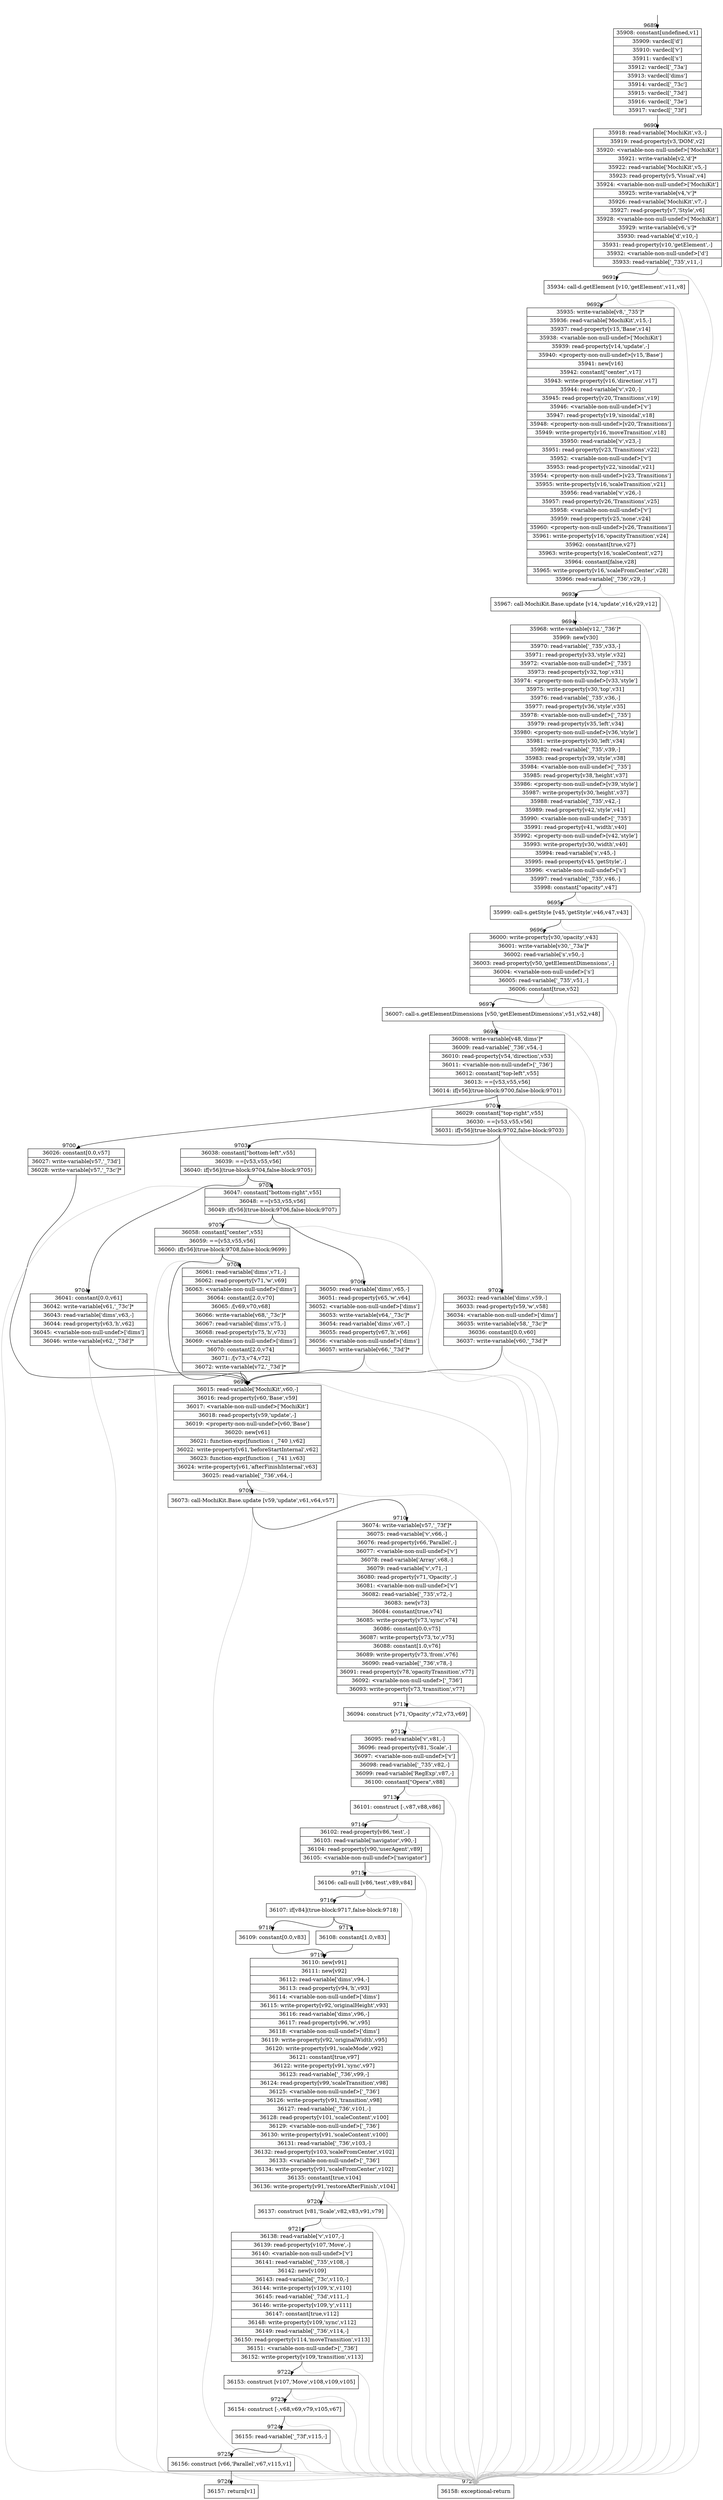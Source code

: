 digraph {
rankdir="TD"
BB_entry675[shape=none,label=""];
BB_entry675 -> BB9689 [tailport=s, headport=n, headlabel="    9689"]
BB9689 [shape=record label="{35908: constant[undefined,v1]|35909: vardecl['d']|35910: vardecl['v']|35911: vardecl['s']|35912: vardecl['_73a']|35913: vardecl['dims']|35914: vardecl['_73c']|35915: vardecl['_73d']|35916: vardecl['_73e']|35917: vardecl['_73f']}" ] 
BB9689 -> BB9690 [tailport=s, headport=n, headlabel="      9690"]
BB9690 [shape=record label="{35918: read-variable['MochiKit',v3,-]|35919: read-property[v3,'DOM',v2]|35920: \<variable-non-null-undef\>['MochiKit']|35921: write-variable[v2,'d']*|35922: read-variable['MochiKit',v5,-]|35923: read-property[v5,'Visual',v4]|35924: \<variable-non-null-undef\>['MochiKit']|35925: write-variable[v4,'v']*|35926: read-variable['MochiKit',v7,-]|35927: read-property[v7,'Style',v6]|35928: \<variable-non-null-undef\>['MochiKit']|35929: write-variable[v6,'s']*|35930: read-variable['d',v10,-]|35931: read-property[v10,'getElement',-]|35932: \<variable-non-null-undef\>['d']|35933: read-variable['_735',v11,-]}" ] 
BB9690 -> BB9691 [tailport=s, headport=n, headlabel="      9691"]
BB9690 -> BB9727 [tailport=s, headport=n, color=gray, headlabel="      9727"]
BB9691 [shape=record label="{35934: call-d.getElement [v10,'getElement',v11,v8]}" ] 
BB9691 -> BB9692 [tailport=s, headport=n, headlabel="      9692"]
BB9691 -> BB9727 [tailport=s, headport=n, color=gray]
BB9692 [shape=record label="{35935: write-variable[v8,'_735']*|35936: read-variable['MochiKit',v15,-]|35937: read-property[v15,'Base',v14]|35938: \<variable-non-null-undef\>['MochiKit']|35939: read-property[v14,'update',-]|35940: \<property-non-null-undef\>[v15,'Base']|35941: new[v16]|35942: constant[\"center\",v17]|35943: write-property[v16,'direction',v17]|35944: read-variable['v',v20,-]|35945: read-property[v20,'Transitions',v19]|35946: \<variable-non-null-undef\>['v']|35947: read-property[v19,'sinoidal',v18]|35948: \<property-non-null-undef\>[v20,'Transitions']|35949: write-property[v16,'moveTransition',v18]|35950: read-variable['v',v23,-]|35951: read-property[v23,'Transitions',v22]|35952: \<variable-non-null-undef\>['v']|35953: read-property[v22,'sinoidal',v21]|35954: \<property-non-null-undef\>[v23,'Transitions']|35955: write-property[v16,'scaleTransition',v21]|35956: read-variable['v',v26,-]|35957: read-property[v26,'Transitions',v25]|35958: \<variable-non-null-undef\>['v']|35959: read-property[v25,'none',v24]|35960: \<property-non-null-undef\>[v26,'Transitions']|35961: write-property[v16,'opacityTransition',v24]|35962: constant[true,v27]|35963: write-property[v16,'scaleContent',v27]|35964: constant[false,v28]|35965: write-property[v16,'scaleFromCenter',v28]|35966: read-variable['_736',v29,-]}" ] 
BB9692 -> BB9693 [tailport=s, headport=n, headlabel="      9693"]
BB9692 -> BB9727 [tailport=s, headport=n, color=gray]
BB9693 [shape=record label="{35967: call-MochiKit.Base.update [v14,'update',v16,v29,v12]}" ] 
BB9693 -> BB9694 [tailport=s, headport=n, headlabel="      9694"]
BB9693 -> BB9727 [tailport=s, headport=n, color=gray]
BB9694 [shape=record label="{35968: write-variable[v12,'_736']*|35969: new[v30]|35970: read-variable['_735',v33,-]|35971: read-property[v33,'style',v32]|35972: \<variable-non-null-undef\>['_735']|35973: read-property[v32,'top',v31]|35974: \<property-non-null-undef\>[v33,'style']|35975: write-property[v30,'top',v31]|35976: read-variable['_735',v36,-]|35977: read-property[v36,'style',v35]|35978: \<variable-non-null-undef\>['_735']|35979: read-property[v35,'left',v34]|35980: \<property-non-null-undef\>[v36,'style']|35981: write-property[v30,'left',v34]|35982: read-variable['_735',v39,-]|35983: read-property[v39,'style',v38]|35984: \<variable-non-null-undef\>['_735']|35985: read-property[v38,'height',v37]|35986: \<property-non-null-undef\>[v39,'style']|35987: write-property[v30,'height',v37]|35988: read-variable['_735',v42,-]|35989: read-property[v42,'style',v41]|35990: \<variable-non-null-undef\>['_735']|35991: read-property[v41,'width',v40]|35992: \<property-non-null-undef\>[v42,'style']|35993: write-property[v30,'width',v40]|35994: read-variable['s',v45,-]|35995: read-property[v45,'getStyle',-]|35996: \<variable-non-null-undef\>['s']|35997: read-variable['_735',v46,-]|35998: constant[\"opacity\",v47]}" ] 
BB9694 -> BB9695 [tailport=s, headport=n, headlabel="      9695"]
BB9694 -> BB9727 [tailport=s, headport=n, color=gray]
BB9695 [shape=record label="{35999: call-s.getStyle [v45,'getStyle',v46,v47,v43]}" ] 
BB9695 -> BB9696 [tailport=s, headport=n, headlabel="      9696"]
BB9695 -> BB9727 [tailport=s, headport=n, color=gray]
BB9696 [shape=record label="{36000: write-property[v30,'opacity',v43]|36001: write-variable[v30,'_73a']*|36002: read-variable['s',v50,-]|36003: read-property[v50,'getElementDimensions',-]|36004: \<variable-non-null-undef\>['s']|36005: read-variable['_735',v51,-]|36006: constant[true,v52]}" ] 
BB9696 -> BB9697 [tailport=s, headport=n, headlabel="      9697"]
BB9696 -> BB9727 [tailport=s, headport=n, color=gray]
BB9697 [shape=record label="{36007: call-s.getElementDimensions [v50,'getElementDimensions',v51,v52,v48]}" ] 
BB9697 -> BB9698 [tailport=s, headport=n, headlabel="      9698"]
BB9697 -> BB9727 [tailport=s, headport=n, color=gray]
BB9698 [shape=record label="{36008: write-variable[v48,'dims']*|36009: read-variable['_736',v54,-]|36010: read-property[v54,'direction',v53]|36011: \<variable-non-null-undef\>['_736']|36012: constant[\"top-left\",v55]|36013: ==[v53,v55,v56]|36014: if[v56](true-block:9700,false-block:9701)}" ] 
BB9698 -> BB9700 [tailport=s, headport=n, headlabel="      9700"]
BB9698 -> BB9701 [tailport=s, headport=n, headlabel="      9701"]
BB9698 -> BB9727 [tailport=s, headport=n, color=gray]
BB9699 [shape=record label="{36015: read-variable['MochiKit',v60,-]|36016: read-property[v60,'Base',v59]|36017: \<variable-non-null-undef\>['MochiKit']|36018: read-property[v59,'update',-]|36019: \<property-non-null-undef\>[v60,'Base']|36020: new[v61]|36021: function-expr[function ( _740 ),v62]|36022: write-property[v61,'beforeStartInternal',v62]|36023: function-expr[function ( _741 ),v63]|36024: write-property[v61,'afterFinishInternal',v63]|36025: read-variable['_736',v64,-]}" ] 
BB9699 -> BB9709 [tailport=s, headport=n, headlabel="      9709"]
BB9699 -> BB9727 [tailport=s, headport=n, color=gray]
BB9700 [shape=record label="{36026: constant[0.0,v57]|36027: write-variable[v57,'_73d']|36028: write-variable[v57,'_73c']*}" ] 
BB9700 -> BB9699 [tailport=s, headport=n, headlabel="      9699"]
BB9701 [shape=record label="{36029: constant[\"top-right\",v55]|36030: ==[v53,v55,v56]|36031: if[v56](true-block:9702,false-block:9703)}" ] 
BB9701 -> BB9702 [tailport=s, headport=n, headlabel="      9702"]
BB9701 -> BB9703 [tailport=s, headport=n, headlabel="      9703"]
BB9701 -> BB9727 [tailport=s, headport=n, color=gray]
BB9702 [shape=record label="{36032: read-variable['dims',v59,-]|36033: read-property[v59,'w',v58]|36034: \<variable-non-null-undef\>['dims']|36035: write-variable[v58,'_73c']*|36036: constant[0.0,v60]|36037: write-variable[v60,'_73d']*}" ] 
BB9702 -> BB9699 [tailport=s, headport=n]
BB9702 -> BB9727 [tailport=s, headport=n, color=gray]
BB9703 [shape=record label="{36038: constant[\"bottom-left\",v55]|36039: ==[v53,v55,v56]|36040: if[v56](true-block:9704,false-block:9705)}" ] 
BB9703 -> BB9704 [tailport=s, headport=n, headlabel="      9704"]
BB9703 -> BB9705 [tailport=s, headport=n, headlabel="      9705"]
BB9703 -> BB9727 [tailport=s, headport=n, color=gray]
BB9704 [shape=record label="{36041: constant[0.0,v61]|36042: write-variable[v61,'_73c']*|36043: read-variable['dims',v63,-]|36044: read-property[v63,'h',v62]|36045: \<variable-non-null-undef\>['dims']|36046: write-variable[v62,'_73d']*}" ] 
BB9704 -> BB9699 [tailport=s, headport=n]
BB9704 -> BB9727 [tailport=s, headport=n, color=gray]
BB9705 [shape=record label="{36047: constant[\"bottom-right\",v55]|36048: ==[v53,v55,v56]|36049: if[v56](true-block:9706,false-block:9707)}" ] 
BB9705 -> BB9706 [tailport=s, headport=n, headlabel="      9706"]
BB9705 -> BB9707 [tailport=s, headport=n, headlabel="      9707"]
BB9705 -> BB9727 [tailport=s, headport=n, color=gray]
BB9706 [shape=record label="{36050: read-variable['dims',v65,-]|36051: read-property[v65,'w',v64]|36052: \<variable-non-null-undef\>['dims']|36053: write-variable[v64,'_73c']*|36054: read-variable['dims',v67,-]|36055: read-property[v67,'h',v66]|36056: \<variable-non-null-undef\>['dims']|36057: write-variable[v66,'_73d']*}" ] 
BB9706 -> BB9699 [tailport=s, headport=n]
BB9706 -> BB9727 [tailport=s, headport=n, color=gray]
BB9707 [shape=record label="{36058: constant[\"center\",v55]|36059: ==[v53,v55,v56]|36060: if[v56](true-block:9708,false-block:9699)}" ] 
BB9707 -> BB9708 [tailport=s, headport=n, headlabel="      9708"]
BB9707 -> BB9699 [tailport=s, headport=n]
BB9707 -> BB9727 [tailport=s, headport=n, color=gray]
BB9708 [shape=record label="{36061: read-variable['dims',v71,-]|36062: read-property[v71,'w',v69]|36063: \<variable-non-null-undef\>['dims']|36064: constant[2.0,v70]|36065: /[v69,v70,v68]|36066: write-variable[v68,'_73c']*|36067: read-variable['dims',v75,-]|36068: read-property[v75,'h',v73]|36069: \<variable-non-null-undef\>['dims']|36070: constant[2.0,v74]|36071: /[v73,v74,v72]|36072: write-variable[v72,'_73d']*}" ] 
BB9708 -> BB9699 [tailport=s, headport=n]
BB9708 -> BB9727 [tailport=s, headport=n, color=gray]
BB9709 [shape=record label="{36073: call-MochiKit.Base.update [v59,'update',v61,v64,v57]}" ] 
BB9709 -> BB9710 [tailport=s, headport=n, headlabel="      9710"]
BB9709 -> BB9727 [tailport=s, headport=n, color=gray]
BB9710 [shape=record label="{36074: write-variable[v57,'_73f']*|36075: read-variable['v',v66,-]|36076: read-property[v66,'Parallel',-]|36077: \<variable-non-null-undef\>['v']|36078: read-variable['Array',v68,-]|36079: read-variable['v',v71,-]|36080: read-property[v71,'Opacity',-]|36081: \<variable-non-null-undef\>['v']|36082: read-variable['_735',v72,-]|36083: new[v73]|36084: constant[true,v74]|36085: write-property[v73,'sync',v74]|36086: constant[0.0,v75]|36087: write-property[v73,'to',v75]|36088: constant[1.0,v76]|36089: write-property[v73,'from',v76]|36090: read-variable['_736',v78,-]|36091: read-property[v78,'opacityTransition',v77]|36092: \<variable-non-null-undef\>['_736']|36093: write-property[v73,'transition',v77]}" ] 
BB9710 -> BB9711 [tailport=s, headport=n, headlabel="      9711"]
BB9710 -> BB9727 [tailport=s, headport=n, color=gray]
BB9711 [shape=record label="{36094: construct [v71,'Opacity',v72,v73,v69]}" ] 
BB9711 -> BB9712 [tailport=s, headport=n, headlabel="      9712"]
BB9711 -> BB9727 [tailport=s, headport=n, color=gray]
BB9712 [shape=record label="{36095: read-variable['v',v81,-]|36096: read-property[v81,'Scale',-]|36097: \<variable-non-null-undef\>['v']|36098: read-variable['_735',v82,-]|36099: read-variable['RegExp',v87,-]|36100: constant[\"Opera\",v88]}" ] 
BB9712 -> BB9713 [tailport=s, headport=n, headlabel="      9713"]
BB9712 -> BB9727 [tailport=s, headport=n, color=gray]
BB9713 [shape=record label="{36101: construct [-,v87,v88,v86]}" ] 
BB9713 -> BB9714 [tailport=s, headport=n, headlabel="      9714"]
BB9713 -> BB9727 [tailport=s, headport=n, color=gray]
BB9714 [shape=record label="{36102: read-property[v86,'test',-]|36103: read-variable['navigator',v90,-]|36104: read-property[v90,'userAgent',v89]|36105: \<variable-non-null-undef\>['navigator']}" ] 
BB9714 -> BB9715 [tailport=s, headport=n, headlabel="      9715"]
BB9714 -> BB9727 [tailport=s, headport=n, color=gray]
BB9715 [shape=record label="{36106: call-null [v86,'test',v89,v84]}" ] 
BB9715 -> BB9716 [tailport=s, headport=n, headlabel="      9716"]
BB9715 -> BB9727 [tailport=s, headport=n, color=gray]
BB9716 [shape=record label="{36107: if[v84](true-block:9717,false-block:9718)}" ] 
BB9716 -> BB9717 [tailport=s, headport=n, headlabel="      9717"]
BB9716 -> BB9718 [tailport=s, headport=n, headlabel="      9718"]
BB9717 [shape=record label="{36108: constant[1.0,v83]}" ] 
BB9717 -> BB9719 [tailport=s, headport=n, headlabel="      9719"]
BB9718 [shape=record label="{36109: constant[0.0,v83]}" ] 
BB9718 -> BB9719 [tailport=s, headport=n]
BB9719 [shape=record label="{36110: new[v91]|36111: new[v92]|36112: read-variable['dims',v94,-]|36113: read-property[v94,'h',v93]|36114: \<variable-non-null-undef\>['dims']|36115: write-property[v92,'originalHeight',v93]|36116: read-variable['dims',v96,-]|36117: read-property[v96,'w',v95]|36118: \<variable-non-null-undef\>['dims']|36119: write-property[v92,'originalWidth',v95]|36120: write-property[v91,'scaleMode',v92]|36121: constant[true,v97]|36122: write-property[v91,'sync',v97]|36123: read-variable['_736',v99,-]|36124: read-property[v99,'scaleTransition',v98]|36125: \<variable-non-null-undef\>['_736']|36126: write-property[v91,'transition',v98]|36127: read-variable['_736',v101,-]|36128: read-property[v101,'scaleContent',v100]|36129: \<variable-non-null-undef\>['_736']|36130: write-property[v91,'scaleContent',v100]|36131: read-variable['_736',v103,-]|36132: read-property[v103,'scaleFromCenter',v102]|36133: \<variable-non-null-undef\>['_736']|36134: write-property[v91,'scaleFromCenter',v102]|36135: constant[true,v104]|36136: write-property[v91,'restoreAfterFinish',v104]}" ] 
BB9719 -> BB9720 [tailport=s, headport=n, headlabel="      9720"]
BB9719 -> BB9727 [tailport=s, headport=n, color=gray]
BB9720 [shape=record label="{36137: construct [v81,'Scale',v82,v83,v91,v79]}" ] 
BB9720 -> BB9721 [tailport=s, headport=n, headlabel="      9721"]
BB9720 -> BB9727 [tailport=s, headport=n, color=gray]
BB9721 [shape=record label="{36138: read-variable['v',v107,-]|36139: read-property[v107,'Move',-]|36140: \<variable-non-null-undef\>['v']|36141: read-variable['_735',v108,-]|36142: new[v109]|36143: read-variable['_73c',v110,-]|36144: write-property[v109,'x',v110]|36145: read-variable['_73d',v111,-]|36146: write-property[v109,'y',v111]|36147: constant[true,v112]|36148: write-property[v109,'sync',v112]|36149: read-variable['_736',v114,-]|36150: read-property[v114,'moveTransition',v113]|36151: \<variable-non-null-undef\>['_736']|36152: write-property[v109,'transition',v113]}" ] 
BB9721 -> BB9722 [tailport=s, headport=n, headlabel="      9722"]
BB9721 -> BB9727 [tailport=s, headport=n, color=gray]
BB9722 [shape=record label="{36153: construct [v107,'Move',v108,v109,v105]}" ] 
BB9722 -> BB9723 [tailport=s, headport=n, headlabel="      9723"]
BB9722 -> BB9727 [tailport=s, headport=n, color=gray]
BB9723 [shape=record label="{36154: construct [-,v68,v69,v79,v105,v67]}" ] 
BB9723 -> BB9724 [tailport=s, headport=n, headlabel="      9724"]
BB9723 -> BB9727 [tailport=s, headport=n, color=gray]
BB9724 [shape=record label="{36155: read-variable['_73f',v115,-]}" ] 
BB9724 -> BB9725 [tailport=s, headport=n, headlabel="      9725"]
BB9724 -> BB9727 [tailport=s, headport=n, color=gray]
BB9725 [shape=record label="{36156: construct [v66,'Parallel',v67,v115,v1]}" ] 
BB9725 -> BB9726 [tailport=s, headport=n, headlabel="      9726"]
BB9725 -> BB9727 [tailport=s, headport=n, color=gray]
BB9726 [shape=record label="{36157: return[v1]}" ] 
BB9727 [shape=record label="{36158: exceptional-return}" ] 
//#$~ 6862
}
